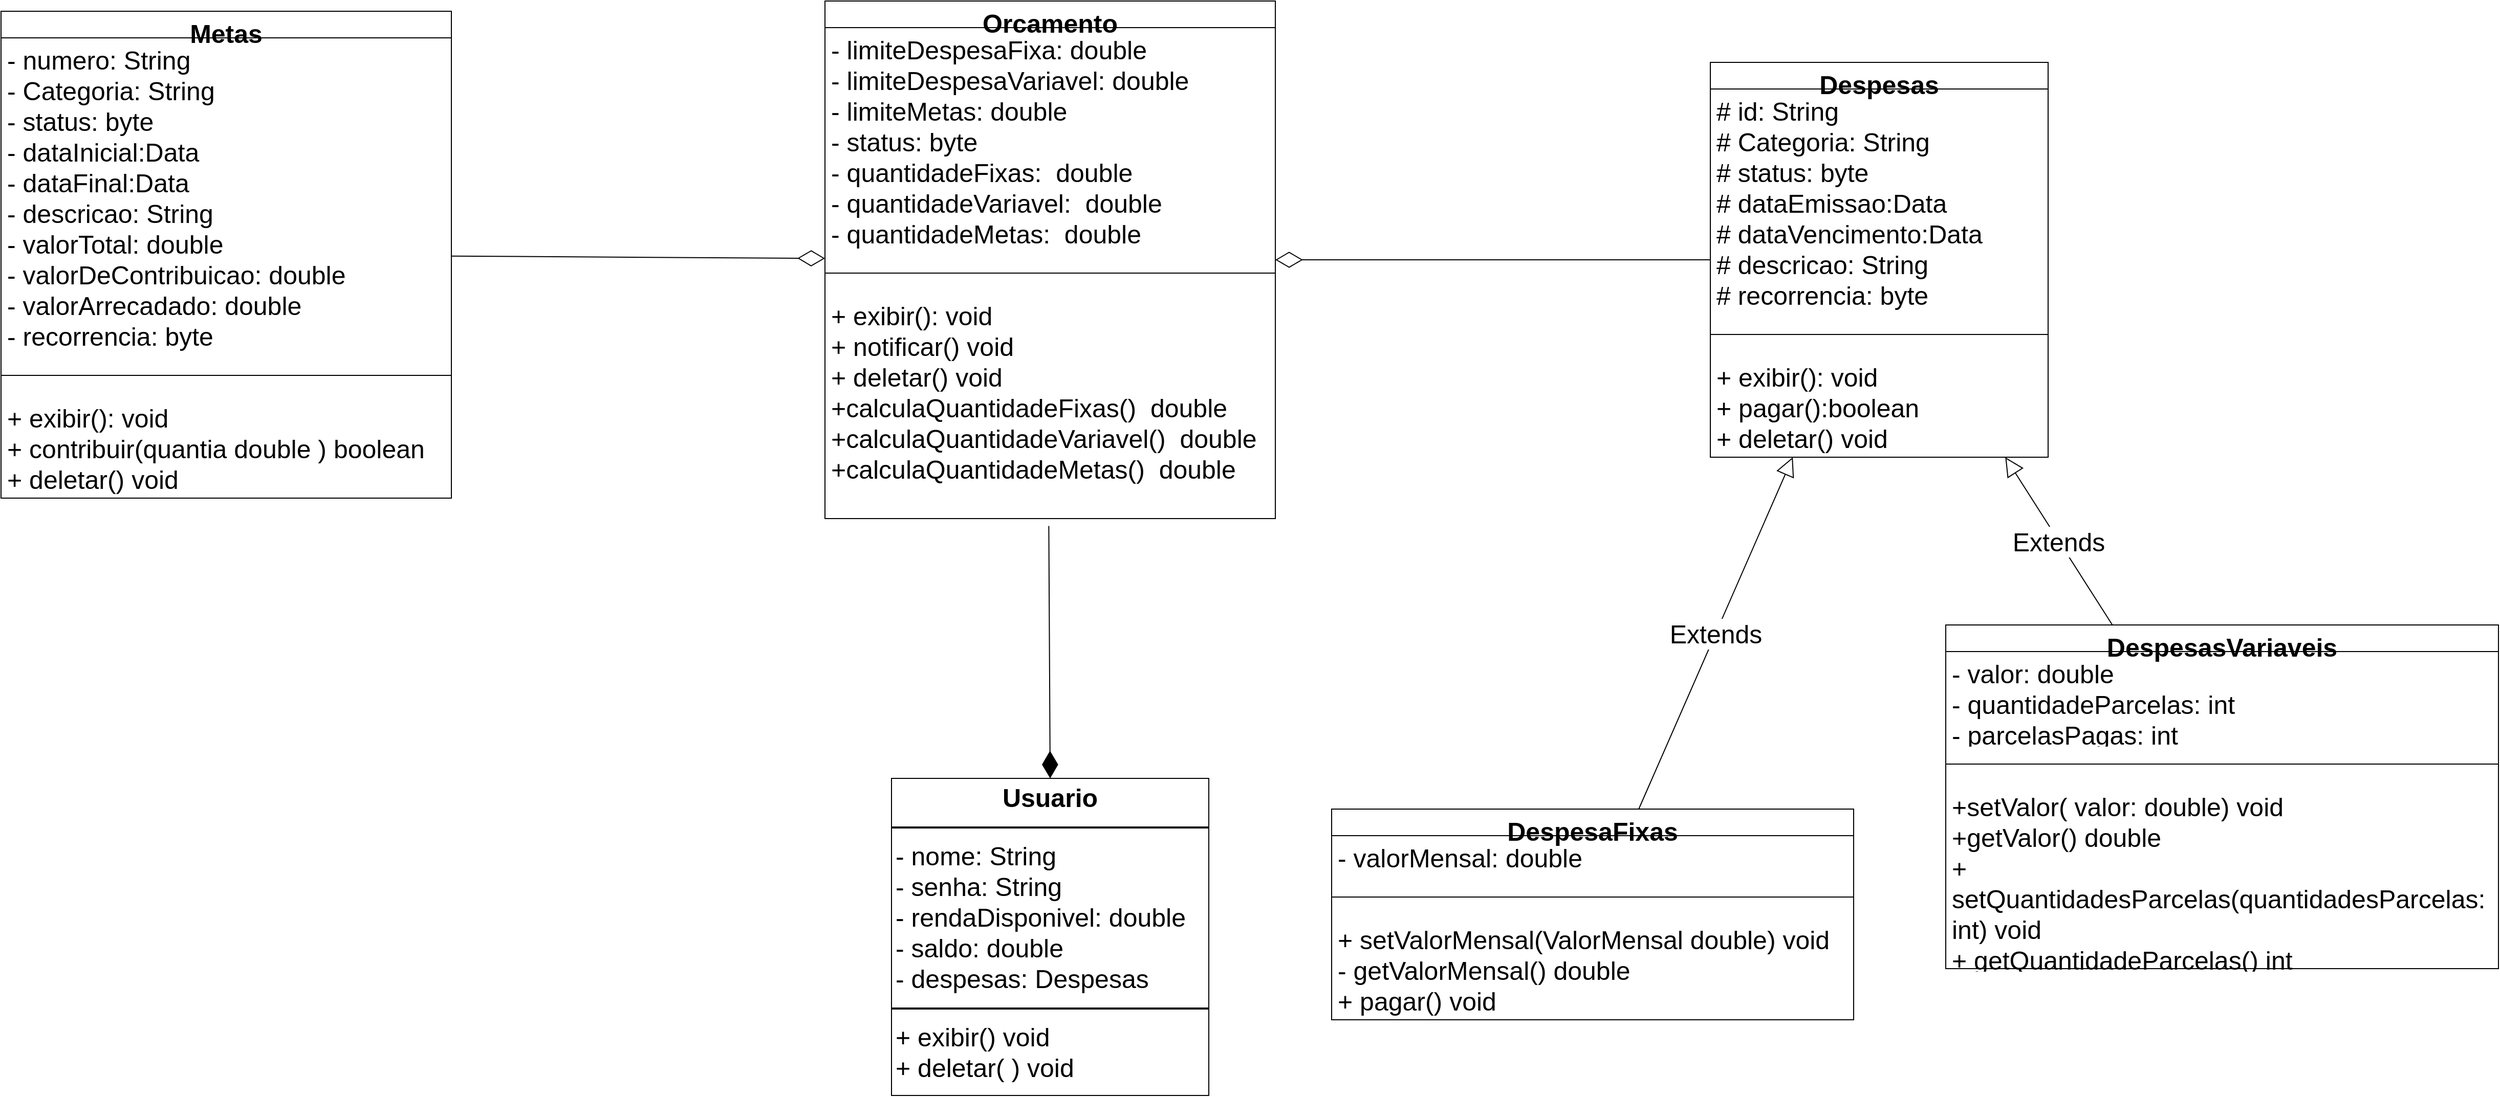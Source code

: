 <mxfile version="24.0.7" type="github">
  <diagram id="C5RBs43oDa-KdzZeNtuy" name="Page-1">
    <mxGraphModel dx="4522" dy="2729" grid="1" gridSize="10" guides="1" tooltips="1" connect="1" arrows="1" fold="1" page="1" pageScale="1" pageWidth="827" pageHeight="1169" math="0" shadow="0">
      <root>
        <mxCell id="WIyWlLk6GJQsqaUBKTNV-0" />
        <mxCell id="WIyWlLk6GJQsqaUBKTNV-1" parent="WIyWlLk6GJQsqaUBKTNV-0" />
        <mxCell id="Xsj6mDMWJkw63rFZN-va-0" value="&lt;p style=&quot;margin: 4px 0px 0px; text-align: center; font-size: 25px;&quot;&gt;&lt;b style=&quot;font-size: 25px;&quot;&gt;Usuario&lt;/b&gt;&lt;/p&gt;&lt;hr style=&quot;border-style: solid; font-size: 25px;&quot;&gt;&lt;p style=&quot;margin: 0px 0px 0px 4px; font-size: 25px;&quot;&gt;- nome: String&lt;/p&gt;&lt;p style=&quot;margin: 0px 0px 0px 4px; font-size: 25px;&quot;&gt;- senha: String&lt;/p&gt;&lt;p style=&quot;margin: 0px 0px 0px 4px; font-size: 25px;&quot;&gt;- rendaDisponivel: double&lt;/p&gt;&lt;p style=&quot;margin: 0px 0px 0px 4px; font-size: 25px;&quot;&gt;- saldo: double&lt;/p&gt;&lt;p style=&quot;margin: 0px 0px 0px 4px; font-size: 25px;&quot;&gt;- despesas: Despesas&lt;/p&gt;&lt;hr style=&quot;border-style: solid; font-size: 25px;&quot;&gt;&lt;p style=&quot;margin: 0px 0px 0px 4px; font-size: 25px;&quot;&gt;+ exibir() void&amp;nbsp;&lt;/p&gt;&lt;p style=&quot;margin: 0px 0px 0px 4px; font-size: 25px;&quot;&gt;+ deletar( ) void&lt;/p&gt;" style="verticalAlign=top;align=left;overflow=fill;html=1;whiteSpace=wrap;fontSize=25;" parent="WIyWlLk6GJQsqaUBKTNV-1" vertex="1">
          <mxGeometry x="-70" y="320" width="310" height="310" as="geometry" />
        </mxCell>
        <mxCell id="Xsj6mDMWJkw63rFZN-va-6" value="Despesas" style="swimlane;fontStyle=1;align=center;verticalAlign=top;childLayout=stackLayout;horizontal=1;startSize=26;horizontalStack=0;resizeParent=1;resizeParentMax=0;resizeLast=0;collapsible=1;marginBottom=0;whiteSpace=wrap;html=1;fontSize=25;" parent="WIyWlLk6GJQsqaUBKTNV-1" vertex="1">
          <mxGeometry x="730" y="-380" width="330" height="386" as="geometry" />
        </mxCell>
        <mxCell id="Xsj6mDMWJkw63rFZN-va-7" value="&lt;div style=&quot;font-size: 25px;&quot;&gt;&lt;span style=&quot;background-color: initial; font-size: 25px;&quot;&gt;# id: String&lt;/span&gt;&lt;/div&gt;&lt;div style=&quot;font-size: 25px;&quot;&gt;&lt;span style=&quot;background-color: initial; font-size: 25px;&quot;&gt;# Categoria: String&lt;/span&gt;&lt;br style=&quot;font-size: 25px;&quot;&gt;&lt;/div&gt;&lt;div style=&quot;font-size: 25px;&quot;&gt;&lt;span style=&quot;background-color: initial; font-size: 25px;&quot;&gt;# status: byte&lt;/span&gt;&lt;/div&gt;&lt;div style=&quot;font-size: 25px;&quot;&gt;# dataEmissao:Data&lt;/div&gt;&lt;div style=&quot;font-size: 25px;&quot;&gt;&lt;span style=&quot;background-color: initial; font-size: 25px;&quot;&gt;# dataVencimento:Data&lt;/span&gt;&lt;/div&gt;&lt;div style=&quot;font-size: 25px;&quot;&gt;&lt;span style=&quot;background-color: initial; font-size: 25px;&quot;&gt;# descricao: String&lt;/span&gt;&lt;/div&gt;&lt;div style=&quot;font-size: 25px;&quot;&gt;&lt;span style=&quot;background-color: initial; font-size: 25px;&quot;&gt;# recorrencia: byte&lt;/span&gt;&lt;/div&gt;" style="text;strokeColor=none;fillColor=none;align=left;verticalAlign=top;spacingLeft=4;spacingRight=4;overflow=hidden;rotatable=0;points=[[0,0.5],[1,0.5]];portConstraint=eastwest;whiteSpace=wrap;html=1;fontSize=25;" parent="Xsj6mDMWJkw63rFZN-va-6" vertex="1">
          <mxGeometry y="26" width="330" height="220" as="geometry" />
        </mxCell>
        <mxCell id="Xsj6mDMWJkw63rFZN-va-8" value="" style="line;strokeWidth=1;fillColor=none;align=left;verticalAlign=middle;spacingTop=-1;spacingLeft=3;spacingRight=3;rotatable=0;labelPosition=right;points=[];portConstraint=eastwest;strokeColor=inherit;fontSize=25;" parent="Xsj6mDMWJkw63rFZN-va-6" vertex="1">
          <mxGeometry y="246" width="330" height="40" as="geometry" />
        </mxCell>
        <mxCell id="Xsj6mDMWJkw63rFZN-va-9" value="&lt;div style=&quot;font-size: 25px;&quot;&gt;&lt;span style=&quot;background-color: initial; font-size: 25px;&quot;&gt;+ exibir(): void&lt;/span&gt;&lt;br style=&quot;font-size: 25px;&quot;&gt;&lt;/div&gt;&lt;div style=&quot;font-size: 25px;&quot;&gt;+ pagar():boolean&lt;/div&gt;&lt;div style=&quot;font-size: 25px;&quot;&gt;+ deletar() void&lt;/div&gt;" style="text;strokeColor=none;fillColor=none;align=left;verticalAlign=top;spacingLeft=4;spacingRight=4;overflow=hidden;rotatable=0;points=[[0,0.5],[1,0.5]];portConstraint=eastwest;whiteSpace=wrap;html=1;fontSize=25;" parent="Xsj6mDMWJkw63rFZN-va-6" vertex="1">
          <mxGeometry y="286" width="330" height="100" as="geometry" />
        </mxCell>
        <mxCell id="Xsj6mDMWJkw63rFZN-va-14" value="DespesasVariaveis" style="swimlane;fontStyle=1;align=center;verticalAlign=top;childLayout=stackLayout;horizontal=1;startSize=26;horizontalStack=0;resizeParent=1;resizeParentMax=0;resizeLast=0;collapsible=1;marginBottom=0;whiteSpace=wrap;html=1;fontSize=25;" parent="WIyWlLk6GJQsqaUBKTNV-1" vertex="1">
          <mxGeometry x="960" y="170" width="540" height="336" as="geometry" />
        </mxCell>
        <mxCell id="Xsj6mDMWJkw63rFZN-va-15" value="&lt;div style=&quot;font-size: 25px;&quot;&gt;- valor: double&lt;/div&gt;- quantidadeParcelas: int&lt;div style=&quot;font-size: 25px;&quot;&gt;- parcelasPagas: int&lt;/div&gt;" style="text;strokeColor=none;fillColor=none;align=left;verticalAlign=top;spacingLeft=4;spacingRight=4;overflow=hidden;rotatable=0;points=[[0,0.5],[1,0.5]];portConstraint=eastwest;whiteSpace=wrap;html=1;fontSize=25;" parent="Xsj6mDMWJkw63rFZN-va-14" vertex="1">
          <mxGeometry y="26" width="540" height="90" as="geometry" />
        </mxCell>
        <mxCell id="Xsj6mDMWJkw63rFZN-va-16" value="" style="line;strokeWidth=1;fillColor=none;align=left;verticalAlign=middle;spacingTop=-1;spacingLeft=3;spacingRight=3;rotatable=0;labelPosition=right;points=[];portConstraint=eastwest;strokeColor=inherit;fontSize=25;" parent="Xsj6mDMWJkw63rFZN-va-14" vertex="1">
          <mxGeometry y="116" width="540" height="40" as="geometry" />
        </mxCell>
        <mxCell id="Xsj6mDMWJkw63rFZN-va-17" value="&lt;div style=&quot;font-size: 25px;&quot;&gt;+setValor(&lt;span style=&quot;background-color: initial; font-size: 25px;&quot;&gt;&amp;nbsp;&lt;/span&gt;&lt;span style=&quot;background-color: initial; font-size: 25px;&quot;&gt;valor: double&lt;/span&gt;&lt;span style=&quot;background-color: initial; font-size: 25px;&quot;&gt;) void&lt;/span&gt;&lt;/div&gt;&lt;div style=&quot;font-size: 25px;&quot;&gt;&lt;span style=&quot;background-color: initial; font-size: 25px;&quot;&gt;+getValor() double&lt;/span&gt;&lt;/div&gt;&lt;div style=&quot;font-size: 25px;&quot;&gt;&lt;span style=&quot;background-color: initial; font-size: 25px;&quot;&gt;+ setQuantidadesParcelas(q&lt;/span&gt;&lt;span style=&quot;background-color: initial; font-size: 25px;&quot;&gt;uantidadesParcelas: int&lt;/span&gt;&lt;span style=&quot;background-color: initial; font-size: 25px;&quot;&gt;) void&lt;/span&gt;&lt;/div&gt;+ getQuantidadeParcelas() int&lt;div style=&quot;font-size: 25px;&quot;&gt;+ setP&lt;span style=&quot;background-color: initial; font-size: 25px;&quot;&gt;arcelasPagas(&lt;/span&gt;&lt;span style=&quot;background-color: initial; font-size: 25px;&quot;&gt;parcelasPagas: int&lt;/span&gt;&lt;span style=&quot;background-color: initial; font-size: 25px;&quot;&gt;) void&lt;/span&gt;&lt;/div&gt;&lt;div style=&quot;font-size: 25px;&quot;&gt;+ getParcelasPagas() int&lt;span style=&quot;background-color: initial; font-size: 25px;&quot;&gt;&lt;br style=&quot;font-size: 25px;&quot;&gt;&lt;/span&gt;&lt;/div&gt;&lt;div style=&quot;font-size: 25px;&quot;&gt;+ pagar() void&lt;/div&gt;" style="text;strokeColor=none;fillColor=none;align=left;verticalAlign=top;spacingLeft=4;spacingRight=4;overflow=hidden;rotatable=0;points=[[0,0.5],[1,0.5]];portConstraint=eastwest;whiteSpace=wrap;html=1;fontSize=25;" parent="Xsj6mDMWJkw63rFZN-va-14" vertex="1">
          <mxGeometry y="156" width="540" height="180" as="geometry" />
        </mxCell>
        <mxCell id="Xsj6mDMWJkw63rFZN-va-35" value="DespesaFixas" style="swimlane;fontStyle=1;align=center;verticalAlign=top;childLayout=stackLayout;horizontal=1;startSize=26;horizontalStack=0;resizeParent=1;resizeParentMax=0;resizeLast=0;collapsible=1;marginBottom=0;whiteSpace=wrap;html=1;fontSize=25;" parent="WIyWlLk6GJQsqaUBKTNV-1" vertex="1">
          <mxGeometry x="360" y="350" width="510" height="206" as="geometry" />
        </mxCell>
        <mxCell id="Xsj6mDMWJkw63rFZN-va-36" value="- valorMensal: double" style="text;strokeColor=none;fillColor=none;align=left;verticalAlign=top;spacingLeft=4;spacingRight=4;overflow=hidden;rotatable=0;points=[[0,0.5],[1,0.5]];portConstraint=eastwest;whiteSpace=wrap;html=1;fontSize=25;" parent="Xsj6mDMWJkw63rFZN-va-35" vertex="1">
          <mxGeometry y="26" width="510" height="40" as="geometry" />
        </mxCell>
        <mxCell id="Xsj6mDMWJkw63rFZN-va-37" value="" style="line;strokeWidth=1;fillColor=none;align=left;verticalAlign=middle;spacingTop=-1;spacingLeft=3;spacingRight=3;rotatable=0;labelPosition=right;points=[];portConstraint=eastwest;strokeColor=inherit;fontSize=25;" parent="Xsj6mDMWJkw63rFZN-va-35" vertex="1">
          <mxGeometry y="66" width="510" height="40" as="geometry" />
        </mxCell>
        <mxCell id="Xsj6mDMWJkw63rFZN-va-38" value="&lt;div style=&quot;font-size: 25px;&quot;&gt;+ setValorMensal(&lt;span style=&quot;background-color: initial; font-size: 25px;&quot;&gt;ValorMensal double&lt;/span&gt;&lt;span style=&quot;background-color: initial; font-size: 25px;&quot;&gt;) void&lt;/span&gt;&lt;/div&gt;&lt;div style=&quot;font-size: 25px;&quot;&gt;&lt;span style=&quot;background-color: initial; font-size: 25px;&quot;&gt;- getValorMensal() double&lt;/span&gt;&lt;/div&gt;&lt;div style=&quot;font-size: 25px;&quot;&gt;&lt;span style=&quot;background-color: initial; font-size: 25px;&quot;&gt;+ pagar() void&lt;/span&gt;&lt;/div&gt;" style="text;strokeColor=none;fillColor=none;align=left;verticalAlign=top;spacingLeft=4;spacingRight=4;overflow=hidden;rotatable=0;points=[[0,0.5],[1,0.5]];portConstraint=eastwest;whiteSpace=wrap;html=1;fontSize=25;" parent="Xsj6mDMWJkw63rFZN-va-35" vertex="1">
          <mxGeometry y="106" width="510" height="100" as="geometry" />
        </mxCell>
        <mxCell id="Xsj6mDMWJkw63rFZN-va-45" value="Metas" style="swimlane;fontStyle=1;align=center;verticalAlign=top;childLayout=stackLayout;horizontal=1;startSize=26;horizontalStack=0;resizeParent=1;resizeParentMax=0;resizeLast=0;collapsible=1;marginBottom=0;whiteSpace=wrap;html=1;fontSize=25;" parent="WIyWlLk6GJQsqaUBKTNV-1" vertex="1">
          <mxGeometry x="-940" y="-430" width="440" height="476" as="geometry" />
        </mxCell>
        <mxCell id="Xsj6mDMWJkw63rFZN-va-46" value="&lt;div style=&quot;font-size: 25px;&quot;&gt;&lt;span style=&quot;background-color: initial; font-size: 25px;&quot;&gt;- numero: String&lt;/span&gt;&lt;/div&gt;&lt;div style=&quot;font-size: 25px;&quot;&gt;&lt;span style=&quot;background-color: initial; font-size: 25px;&quot;&gt;- Categoria: String&lt;/span&gt;&lt;br style=&quot;font-size: 25px;&quot;&gt;&lt;/div&gt;&lt;div style=&quot;font-size: 25px;&quot;&gt;&lt;span style=&quot;background-color: initial; font-size: 25px;&quot;&gt;- status: byte&lt;/span&gt;&lt;/div&gt;&lt;div style=&quot;font-size: 25px;&quot;&gt;- dataInicial:Data&lt;/div&gt;&lt;div style=&quot;font-size: 25px;&quot;&gt;&lt;span style=&quot;background-color: initial; font-size: 25px;&quot;&gt;- dataFinal:Data&lt;/span&gt;&lt;/div&gt;&lt;div style=&quot;font-size: 25px;&quot;&gt;&lt;span style=&quot;background-color: initial; font-size: 25px;&quot;&gt;- descricao: String&lt;/span&gt;&lt;/div&gt;&lt;div style=&quot;font-size: 25px;&quot;&gt;&lt;span style=&quot;background-color: initial; font-size: 25px;&quot;&gt;- valorTotal: double&lt;/span&gt;&lt;/div&gt;&lt;div style=&quot;font-size: 25px;&quot;&gt;&lt;span style=&quot;background-color: initial; font-size: 25px;&quot;&gt;- valorDeContribuicao: double&lt;/span&gt;&lt;/div&gt;&lt;div style=&quot;font-size: 25px;&quot;&gt;&lt;span style=&quot;background-color: initial; font-size: 25px;&quot;&gt;- valorArrecadado: double&lt;/span&gt;&lt;/div&gt;&lt;div style=&quot;font-size: 25px;&quot;&gt;- recorrencia: byte&lt;/div&gt;" style="text;strokeColor=none;fillColor=none;align=left;verticalAlign=top;spacingLeft=4;spacingRight=4;overflow=hidden;rotatable=0;points=[[0,0.5],[1,0.5]];portConstraint=eastwest;whiteSpace=wrap;html=1;fontSize=25;" parent="Xsj6mDMWJkw63rFZN-va-45" vertex="1">
          <mxGeometry y="26" width="440" height="310" as="geometry" />
        </mxCell>
        <mxCell id="Xsj6mDMWJkw63rFZN-va-47" value="" style="line;strokeWidth=1;fillColor=none;align=left;verticalAlign=middle;spacingTop=-1;spacingLeft=3;spacingRight=3;rotatable=0;labelPosition=right;points=[];portConstraint=eastwest;strokeColor=inherit;fontSize=25;" parent="Xsj6mDMWJkw63rFZN-va-45" vertex="1">
          <mxGeometry y="336" width="440" height="40" as="geometry" />
        </mxCell>
        <mxCell id="Xsj6mDMWJkw63rFZN-va-48" value="&lt;div style=&quot;font-size: 25px;&quot;&gt;&lt;span style=&quot;background-color: initial; font-size: 25px;&quot;&gt;+ exibir(): void&lt;/span&gt;&lt;br style=&quot;font-size: 25px;&quot;&gt;&lt;/div&gt;&lt;div style=&quot;font-size: 25px;&quot;&gt;+ contribuir(quantia double ) boolean&lt;/div&gt;&lt;div style=&quot;font-size: 25px;&quot;&gt;+ deletar() void&lt;/div&gt;" style="text;strokeColor=none;fillColor=none;align=left;verticalAlign=top;spacingLeft=4;spacingRight=4;overflow=hidden;rotatable=0;points=[[0,0.5],[1,0.5]];portConstraint=eastwest;whiteSpace=wrap;html=1;fontSize=25;" parent="Xsj6mDMWJkw63rFZN-va-45" vertex="1">
          <mxGeometry y="376" width="440" height="100" as="geometry" />
        </mxCell>
        <mxCell id="Xsj6mDMWJkw63rFZN-va-50" value="Orcamento" style="swimlane;fontStyle=1;align=center;verticalAlign=top;childLayout=stackLayout;horizontal=1;startSize=26;horizontalStack=0;resizeParent=1;resizeParentMax=0;resizeLast=0;collapsible=1;marginBottom=0;whiteSpace=wrap;html=1;fontSize=25;" parent="WIyWlLk6GJQsqaUBKTNV-1" vertex="1">
          <mxGeometry x="-135" y="-440" width="440" height="506" as="geometry" />
        </mxCell>
        <mxCell id="Xsj6mDMWJkw63rFZN-va-51" value="- limiteDespesaFixa: double&lt;div style=&quot;font-size: 25px;&quot;&gt;- limiteDespesaVariavel: double&lt;br style=&quot;font-size: 25px;&quot;&gt;&lt;/div&gt;&lt;div style=&quot;font-size: 25px;&quot;&gt;- limiteMetas: double&lt;/div&gt;&lt;div style=&quot;font-size: 25px;&quot;&gt;- status: byte&lt;/div&gt;&lt;div style=&quot;font-size: 25px;&quot;&gt;- q&lt;span style=&quot;background-color: initial;&quot;&gt;uantidadeFixas:&amp;nbsp; double&lt;/span&gt;&lt;/div&gt;&lt;div style=&quot;font-size: 25px;&quot;&gt;- q&lt;span style=&quot;background-color: initial;&quot;&gt;uantidadeVariavel:&amp;nbsp; double&lt;/span&gt;&lt;br&gt;&lt;/div&gt;&lt;div style=&quot;font-size: 25px;&quot;&gt;- q&lt;span style=&quot;background-color: initial;&quot;&gt;uantidadeMetas:&amp;nbsp; double&lt;/span&gt;&lt;span style=&quot;background-color: initial;&quot;&gt;&lt;br&gt;&lt;/span&gt;&lt;/div&gt;" style="text;strokeColor=none;fillColor=none;align=left;verticalAlign=top;spacingLeft=4;spacingRight=4;overflow=hidden;rotatable=0;points=[[0,0.5],[1,0.5]];portConstraint=eastwest;whiteSpace=wrap;html=1;fontSize=25;" parent="Xsj6mDMWJkw63rFZN-va-50" vertex="1">
          <mxGeometry y="26" width="440" height="220" as="geometry" />
        </mxCell>
        <mxCell id="Xsj6mDMWJkw63rFZN-va-52" value="" style="line;strokeWidth=1;fillColor=none;align=left;verticalAlign=middle;spacingTop=-1;spacingLeft=3;spacingRight=3;rotatable=0;labelPosition=right;points=[];portConstraint=eastwest;strokeColor=inherit;fontSize=25;" parent="Xsj6mDMWJkw63rFZN-va-50" vertex="1">
          <mxGeometry y="246" width="440" height="40" as="geometry" />
        </mxCell>
        <mxCell id="Xsj6mDMWJkw63rFZN-va-53" value="&lt;div style=&quot;font-size: 25px;&quot;&gt;&lt;span style=&quot;background-color: initial; font-size: 25px;&quot;&gt;+ exibir(): void&lt;/span&gt;&lt;/div&gt;&lt;div style=&quot;font-size: 25px;&quot;&gt;&lt;span style=&quot;background-color: initial; font-size: 25px;&quot;&gt;+ notificar() void&lt;/span&gt;&lt;/div&gt;&lt;div style=&quot;font-size: 25px;&quot;&gt;+ deletar() void&lt;/div&gt;&lt;div style=&quot;font-size: 25px;&quot;&gt;+calculaQuantidadeFixas()&amp;nbsp; double&lt;/div&gt;&lt;div style=&quot;font-size: 25px;&quot;&gt;+calculaQuantidadeVariavel()&amp;nbsp; double&lt;br style=&quot;font-size: 25px;&quot;&gt;&lt;/div&gt;&lt;div style=&quot;font-size: 25px;&quot;&gt;+calculaQuantidadeMetas()&amp;nbsp; double&lt;br style=&quot;font-size: 25px;&quot;&gt;&lt;/div&gt;&lt;div style=&quot;font-size: 25px;&quot;&gt;&lt;br style=&quot;font-size: 25px;&quot;&gt;&lt;/div&gt;" style="text;strokeColor=none;fillColor=none;align=left;verticalAlign=top;spacingLeft=4;spacingRight=4;overflow=hidden;rotatable=0;points=[[0,0.5],[1,0.5]];portConstraint=eastwest;whiteSpace=wrap;html=1;fontSize=25;" parent="Xsj6mDMWJkw63rFZN-va-50" vertex="1">
          <mxGeometry y="286" width="440" height="220" as="geometry" />
        </mxCell>
        <mxCell id="Xsj6mDMWJkw63rFZN-va-54" value="" style="endArrow=diamondThin;endFill=1;endSize=24;html=1;rounded=0;exitX=0.497;exitY=1.033;exitDx=0;exitDy=0;entryX=0.5;entryY=0;entryDx=0;entryDy=0;exitPerimeter=0;fontSize=25;" parent="WIyWlLk6GJQsqaUBKTNV-1" source="Xsj6mDMWJkw63rFZN-va-53" target="Xsj6mDMWJkw63rFZN-va-0" edge="1">
          <mxGeometry width="160" relative="1" as="geometry">
            <mxPoint x="180" y="93" as="sourcePoint" />
            <mxPoint x="308" y="90" as="targetPoint" />
          </mxGeometry>
        </mxCell>
        <mxCell id="jq4R9Uysa1i5dK_6T_Q5-6" value="" style="endArrow=diamondThin;endFill=0;endSize=24;html=1;rounded=0;fontSize=25;" parent="WIyWlLk6GJQsqaUBKTNV-1" source="Xsj6mDMWJkw63rFZN-va-45" target="Xsj6mDMWJkw63rFZN-va-50" edge="1">
          <mxGeometry width="160" relative="1" as="geometry">
            <mxPoint x="30" y="180" as="sourcePoint" />
            <mxPoint x="-20" y="130" as="targetPoint" />
          </mxGeometry>
        </mxCell>
        <mxCell id="jq4R9Uysa1i5dK_6T_Q5-7" value="" style="endArrow=diamondThin;endFill=0;endSize=24;html=1;rounded=0;fontSize=25;" parent="WIyWlLk6GJQsqaUBKTNV-1" source="Xsj6mDMWJkw63rFZN-va-6" target="Xsj6mDMWJkw63rFZN-va-50" edge="1">
          <mxGeometry width="160" relative="1" as="geometry">
            <mxPoint x="30" y="180" as="sourcePoint" />
            <mxPoint x="190" y="180" as="targetPoint" />
          </mxGeometry>
        </mxCell>
        <mxCell id="jq4R9Uysa1i5dK_6T_Q5-8" value="Extends" style="endArrow=block;endSize=16;endFill=0;html=1;rounded=0;fontSize=25;" parent="WIyWlLk6GJQsqaUBKTNV-1" source="Xsj6mDMWJkw63rFZN-va-35" target="Xsj6mDMWJkw63rFZN-va-6" edge="1">
          <mxGeometry width="160" relative="1" as="geometry">
            <mxPoint x="30" y="180" as="sourcePoint" />
            <mxPoint x="190" y="180" as="targetPoint" />
          </mxGeometry>
        </mxCell>
        <mxCell id="jq4R9Uysa1i5dK_6T_Q5-9" value="Extends" style="endArrow=block;endSize=16;endFill=0;html=1;rounded=0;fontSize=25;" parent="WIyWlLk6GJQsqaUBKTNV-1" source="Xsj6mDMWJkw63rFZN-va-14" target="Xsj6mDMWJkw63rFZN-va-6" edge="1">
          <mxGeometry width="160" relative="1" as="geometry">
            <mxPoint x="30" y="180" as="sourcePoint" />
            <mxPoint x="190" y="180" as="targetPoint" />
          </mxGeometry>
        </mxCell>
      </root>
    </mxGraphModel>
  </diagram>
</mxfile>
